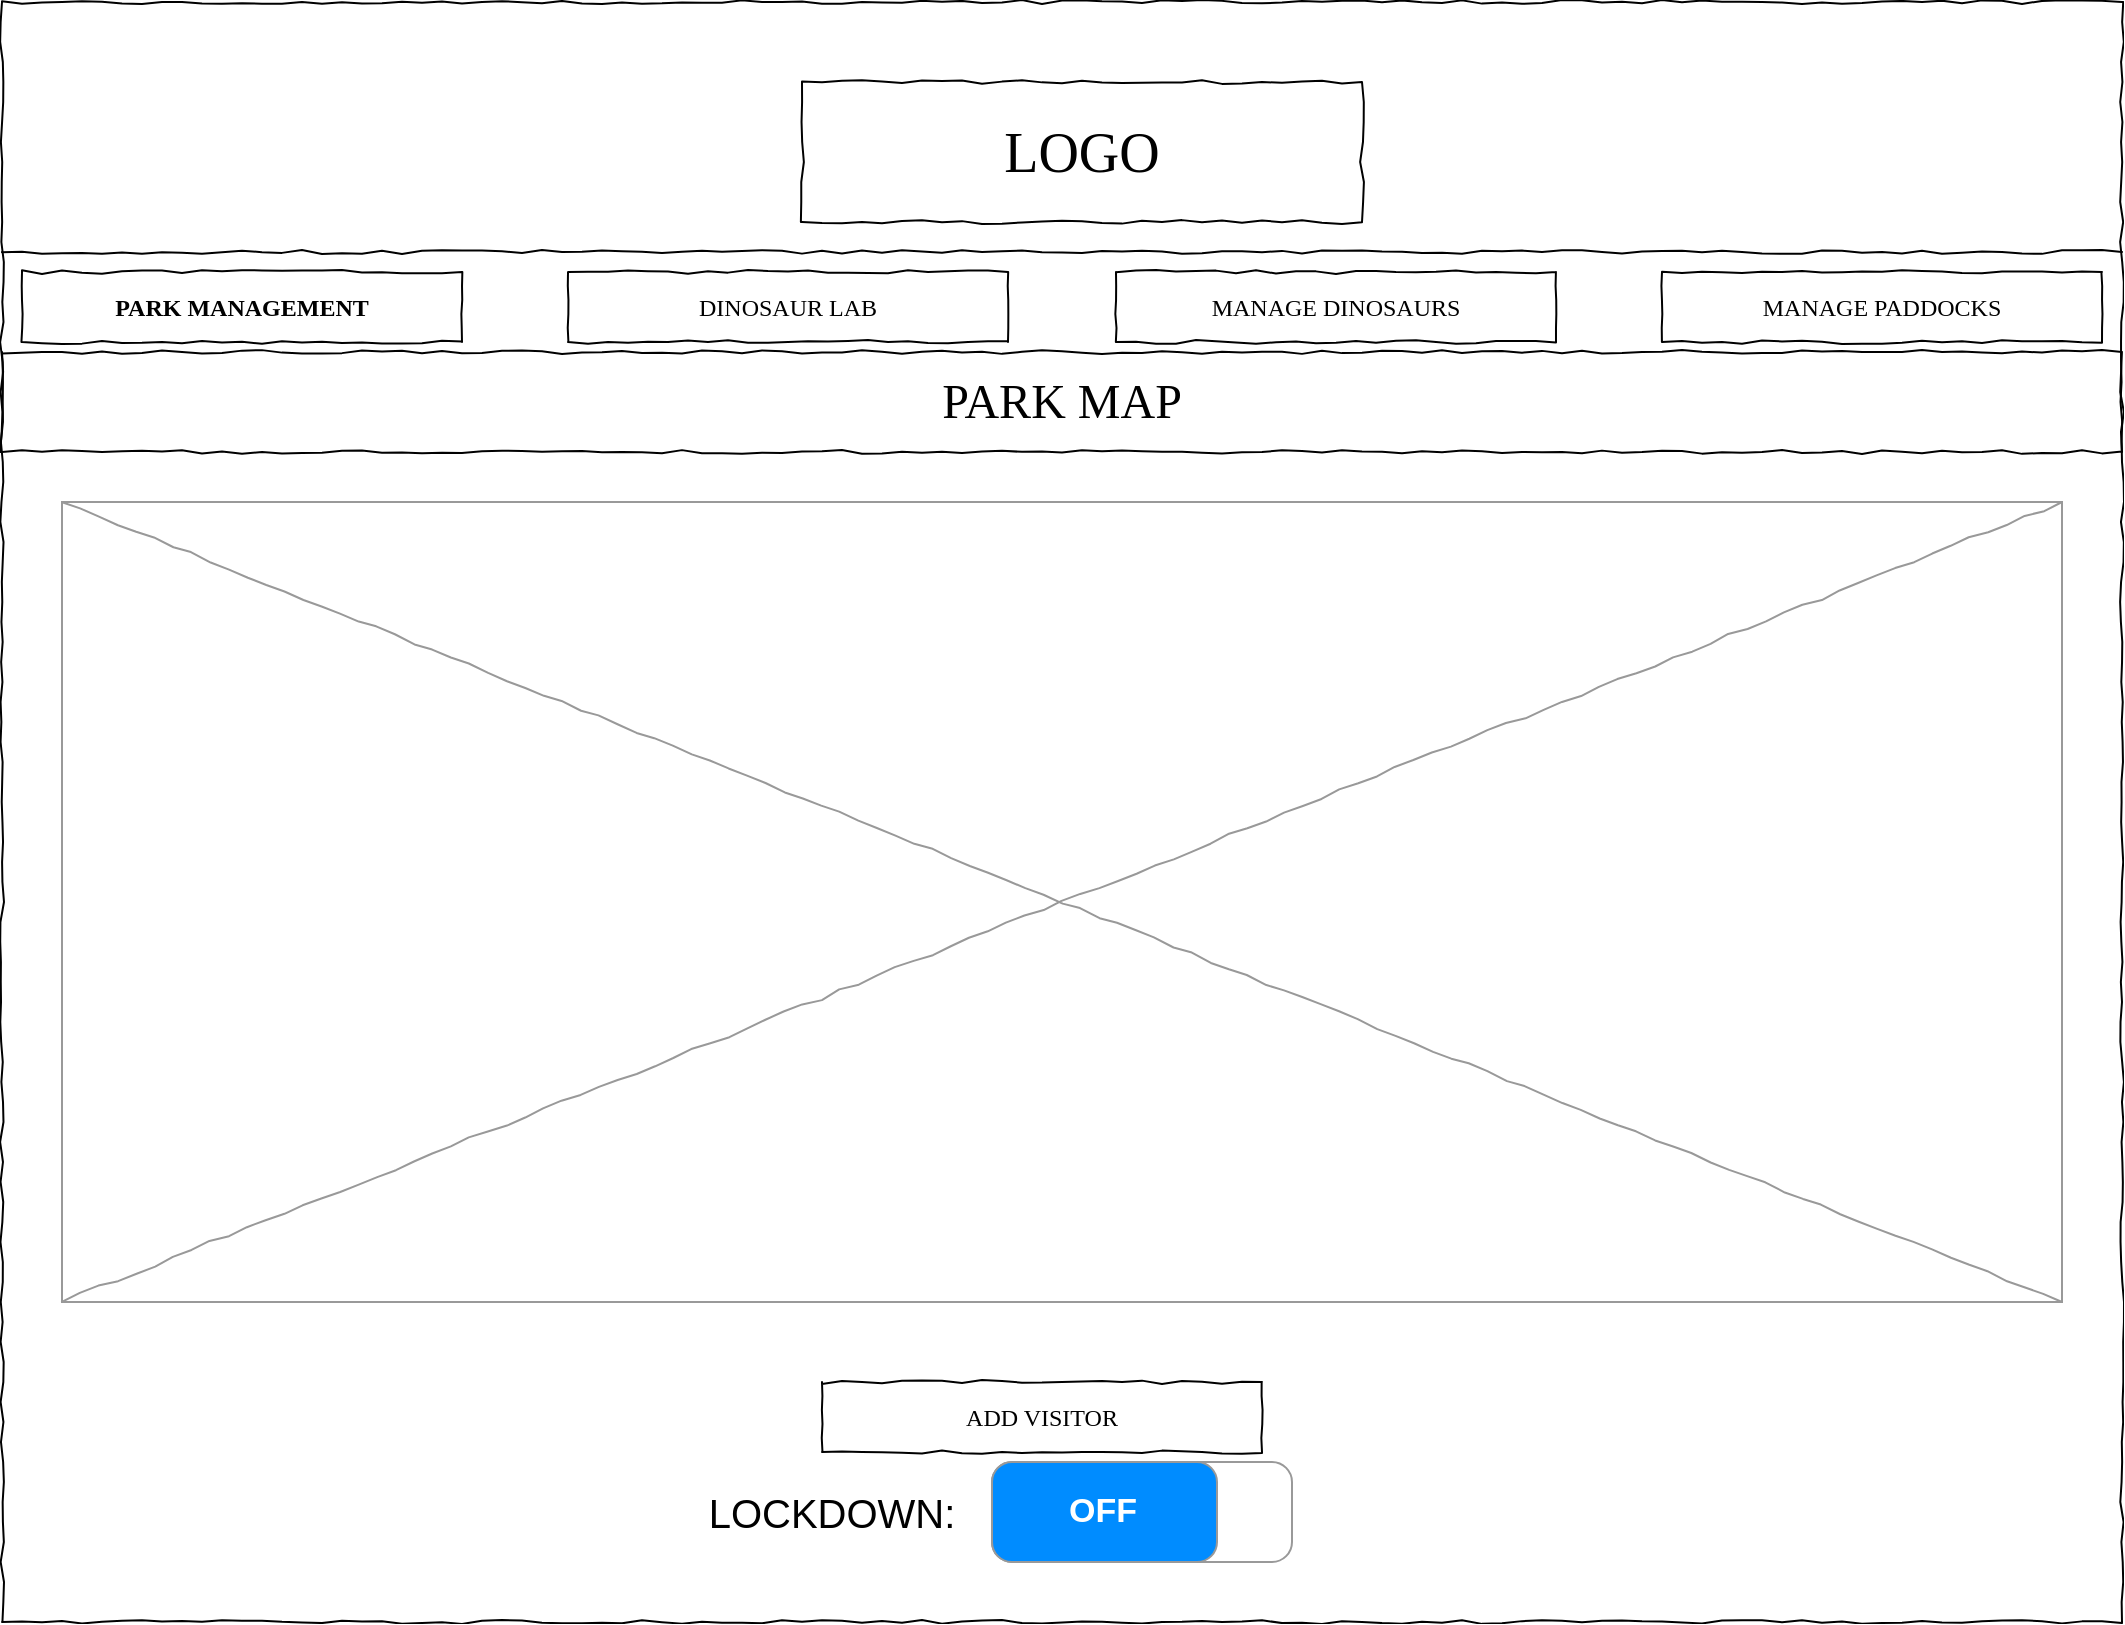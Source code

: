 <mxfile version="11.3.0" type="device" pages="5"><diagram id="wCERov0-JbHwauIqUpo5" name="PARK MANAGEMENT"><mxGraphModel dx="1443" dy="827" grid="1" gridSize="10" guides="1" tooltips="1" connect="1" arrows="1" fold="1" page="1" pageScale="1" pageWidth="583" pageHeight="827" math="0" shadow="0"><root><mxCell id="0"/><mxCell id="1" parent="0"/><mxCell id="_FahaDeA5YYAglHdOblq-1" value="" style="whiteSpace=wrap;html=1;rounded=0;shadow=0;labelBackgroundColor=none;strokeColor=#000000;strokeWidth=1;fillColor=none;fontFamily=Verdana;fontSize=12;fontColor=#000000;align=center;comic=1;" parent="1" vertex="1"><mxGeometry x="20" y="220" width="1060" height="810" as="geometry"/></mxCell><mxCell id="_FahaDeA5YYAglHdOblq-2" value="LOGO" style="whiteSpace=wrap;html=1;rounded=0;shadow=0;labelBackgroundColor=none;strokeColor=#000000;strokeWidth=1;fillColor=#ffffff;fontFamily=Verdana;fontSize=28;fontColor=#000000;align=center;comic=1;" parent="1" vertex="1"><mxGeometry x="420" y="260" width="280" height="70" as="geometry"/></mxCell><mxCell id="_FahaDeA5YYAglHdOblq-9" value="" style="line;strokeWidth=1;html=1;rounded=0;shadow=0;labelBackgroundColor=none;fillColor=none;fontFamily=Verdana;fontSize=14;fontColor=#000000;align=center;comic=1;" parent="1" vertex="1"><mxGeometry x="20" y="340" width="1060" height="10" as="geometry"/></mxCell><mxCell id="_FahaDeA5YYAglHdOblq-10" value="&lt;font style=&quot;font-size: 24px&quot;&gt;PARK MAP&lt;/font&gt;" style="whiteSpace=wrap;html=1;rounded=0;shadow=0;labelBackgroundColor=none;strokeColor=#000000;strokeWidth=1;fillColor=none;fontFamily=Verdana;fontSize=12;fontColor=#000000;align=center;comic=1;" parent="1" vertex="1"><mxGeometry x="20" y="395" width="1060" height="50" as="geometry"/></mxCell><mxCell id="_FahaDeA5YYAglHdOblq-16" value="" style="verticalLabelPosition=bottom;shadow=0;dashed=0;align=center;html=1;verticalAlign=top;strokeWidth=1;shape=mxgraph.mockup.graphics.simpleIcon;strokeColor=#999999;fillColor=#ffffff;rounded=0;labelBackgroundColor=none;fontFamily=Verdana;fontSize=14;fontColor=#000000;comic=1;" parent="1" vertex="1"><mxGeometry x="50" y="470" width="1000" height="400" as="geometry"/></mxCell><mxCell id="jXaL-tRrbJE2qOn4aJmE-1" value="ADD VISITOR" style="whiteSpace=wrap;html=1;rounded=0;shadow=0;labelBackgroundColor=none;strokeColor=#000000;strokeWidth=1;fillColor=none;fontFamily=Verdana;fontSize=12;fontColor=#000000;align=center;comic=1;" parent="1" vertex="1"><mxGeometry x="430" y="910" width="220" height="35" as="geometry"/></mxCell><mxCell id="sLkwLFtgA6sGqLP_fb9F-1" value="MANAGE DINOSAURS" style="whiteSpace=wrap;html=1;rounded=0;shadow=0;labelBackgroundColor=none;strokeColor=#000000;strokeWidth=1;fillColor=none;fontFamily=Verdana;fontSize=12;fontColor=#000000;align=center;comic=1;" parent="1" vertex="1"><mxGeometry x="577" y="355" width="220" height="35" as="geometry"/></mxCell><mxCell id="sLkwLFtgA6sGqLP_fb9F-2" value="MANAGE PADDOCKS" style="whiteSpace=wrap;html=1;rounded=0;shadow=0;labelBackgroundColor=none;strokeColor=#000000;strokeWidth=1;fillColor=none;fontFamily=Verdana;fontSize=12;fontColor=#000000;align=center;comic=1;" parent="1" vertex="1"><mxGeometry x="850" y="355" width="220" height="35" as="geometry"/></mxCell><mxCell id="sLkwLFtgA6sGqLP_fb9F-3" value="PARK MANAGEMENT" style="whiteSpace=wrap;html=1;rounded=0;shadow=0;labelBackgroundColor=none;strokeColor=#000000;strokeWidth=1;fillColor=none;fontFamily=Verdana;fontSize=12;fontColor=#000000;align=center;comic=1;fontStyle=1" parent="1" vertex="1"><mxGeometry x="30" y="355" width="220" height="35" as="geometry"/></mxCell><mxCell id="sLkwLFtgA6sGqLP_fb9F-4" value="&lt;span&gt;DINOSAUR LAB&lt;/span&gt;" style="whiteSpace=wrap;html=1;rounded=0;shadow=0;labelBackgroundColor=none;strokeColor=#000000;strokeWidth=1;fillColor=none;fontFamily=Verdana;fontSize=12;fontColor=#000000;align=center;comic=1;fontStyle=0" parent="1" vertex="1"><mxGeometry x="303" y="355" width="220" height="35" as="geometry"/></mxCell><mxCell id="i-nRfRLp8WTiwEgDQjKX-1" value="OFF" style="strokeWidth=1;shadow=0;dashed=0;align=center;html=1;shape=mxgraph.mockup.buttons.onOffButton;fillColor=#ffffff;gradientColor=none;strokeColor=#999999;buttonState=on;fillColor2=#008cff;fontColor=#ffffff;fontSize=17;mainText=;spacingRight=40;fontStyle=1;" parent="1" vertex="1"><mxGeometry x="515" y="950" width="150" height="50" as="geometry"/></mxCell><mxCell id="i-nRfRLp8WTiwEgDQjKX-2" value="LOCKDOWN:" style="text;html=1;strokeColor=none;fillColor=none;align=center;verticalAlign=middle;whiteSpace=wrap;rounded=0;fontSize=20;" parent="1" vertex="1"><mxGeometry x="415" y="965" width="40" height="20" as="geometry"/></mxCell></root></mxGraphModel></diagram><diagram id="YbW_ipRrtlkLXhZS59qP" name="DINO LAB"><mxGraphModel dx="1188" dy="681" grid="1" gridSize="10" guides="1" tooltips="1" connect="1" arrows="1" fold="1" page="1" pageScale="1" pageWidth="583" pageHeight="827" math="0" shadow="0"><root><mxCell id="Yc2AvXEcrgwBkQk3FyGg-0"/><mxCell id="Yc2AvXEcrgwBkQk3FyGg-1" parent="Yc2AvXEcrgwBkQk3FyGg-0"/><mxCell id="Yc2AvXEcrgwBkQk3FyGg-2" value="" style="whiteSpace=wrap;html=1;rounded=0;shadow=0;labelBackgroundColor=none;strokeColor=#000000;strokeWidth=1;fillColor=none;fontFamily=Verdana;fontSize=12;fontColor=#000000;align=center;comic=1;" parent="Yc2AvXEcrgwBkQk3FyGg-1" vertex="1"><mxGeometry x="25" y="70" width="1060" height="810" as="geometry"/></mxCell><mxCell id="Yc2AvXEcrgwBkQk3FyGg-3" value="LOGO" style="whiteSpace=wrap;html=1;rounded=0;shadow=0;labelBackgroundColor=none;strokeColor=#000000;strokeWidth=1;fillColor=#ffffff;fontFamily=Verdana;fontSize=28;fontColor=#000000;align=center;comic=1;" parent="Yc2AvXEcrgwBkQk3FyGg-1" vertex="1"><mxGeometry x="480" y="80" width="190" height="50" as="geometry"/></mxCell><mxCell id="Yc2AvXEcrgwBkQk3FyGg-11" value="DINOSAUR LAB" style="whiteSpace=wrap;html=1;rounded=0;shadow=0;labelBackgroundColor=none;strokeColor=#000000;strokeWidth=1;fillColor=none;fontFamily=Verdana;fontSize=12;fontColor=#000000;align=center;comic=1;" parent="Yc2AvXEcrgwBkQk3FyGg-1" vertex="1"><mxGeometry x="25" y="210" width="1060" height="50" as="geometry"/></mxCell><mxCell id="BQzg7QF8uhBqSdOwFPIg-7" value="CREATE" style="whiteSpace=wrap;html=1;rounded=0;shadow=0;labelBackgroundColor=none;strokeColor=#000000;strokeWidth=1;fillColor=none;fontFamily=Verdana;fontSize=12;fontColor=#000000;align=center;comic=1;" parent="Yc2AvXEcrgwBkQk3FyGg-1" vertex="1"><mxGeometry x="463.5" y="512" width="220" height="35" as="geometry"/></mxCell><mxCell id="IAZ9oYUlNLoerNgSkDLg-0" value="DINOSAUR" style="whiteSpace=wrap;html=1;rounded=0;shadow=0;labelBackgroundColor=none;strokeColor=#000000;strokeWidth=1;fillColor=none;fontFamily=Verdana;fontSize=12;fontColor=#000000;align=center;comic=1;" parent="Yc2AvXEcrgwBkQk3FyGg-1" vertex="1"><mxGeometry x="463.5" y="356.5" width="220" height="35" as="geometry"/></mxCell><mxCell id="VPbK9URlpiL1Ag0ApfFw-1" value="FILTER BY TYPE" style="whiteSpace=wrap;html=1;rounded=0;shadow=0;labelBackgroundColor=none;strokeColor=#000000;strokeWidth=1;fillColor=none;fontFamily=Verdana;fontSize=12;fontColor=#000000;align=center;comic=1;" parent="Yc2AvXEcrgwBkQk3FyGg-1" vertex="1"><mxGeometry x="360" y="282" width="220" height="35" as="geometry"/></mxCell><mxCell id="VPbK9URlpiL1Ag0ApfFw-6" value="frame" style="shape=umlFrame;whiteSpace=wrap;html=1;" parent="Yc2AvXEcrgwBkQk3FyGg-1" vertex="1"><mxGeometry x="392" y="352" width="300" height="200" as="geometry"/></mxCell><mxCell id="VPbK9URlpiL1Ag0ApfFw-7" value="CREATE" style="whiteSpace=wrap;html=1;rounded=0;shadow=0;labelBackgroundColor=none;strokeColor=#000000;strokeWidth=1;fillColor=none;fontFamily=Verdana;fontSize=12;fontColor=#000000;align=center;comic=1;" parent="Yc2AvXEcrgwBkQk3FyGg-1" vertex="1"><mxGeometry x="803.5" y="516.5" width="220" height="35" as="geometry"/></mxCell><mxCell id="VPbK9URlpiL1Ag0ApfFw-8" value="DINOSAUR" style="whiteSpace=wrap;html=1;rounded=0;shadow=0;labelBackgroundColor=none;strokeColor=#000000;strokeWidth=1;fillColor=none;fontFamily=Verdana;fontSize=12;fontColor=#000000;align=center;comic=1;" parent="Yc2AvXEcrgwBkQk3FyGg-1" vertex="1"><mxGeometry x="803.5" y="361" width="220" height="35" as="geometry"/></mxCell><mxCell id="VPbK9URlpiL1Ag0ApfFw-9" value="frame" style="shape=umlFrame;whiteSpace=wrap;html=1;" parent="Yc2AvXEcrgwBkQk3FyGg-1" vertex="1"><mxGeometry x="732" y="356.5" width="300" height="200" as="geometry"/></mxCell><mxCell id="VPbK9URlpiL1Ag0ApfFw-10" value="CREATE" style="whiteSpace=wrap;html=1;rounded=0;shadow=0;labelBackgroundColor=none;strokeColor=#000000;strokeWidth=1;fillColor=none;fontFamily=Verdana;fontSize=12;fontColor=#000000;align=center;comic=1;" parent="Yc2AvXEcrgwBkQk3FyGg-1" vertex="1"><mxGeometry x="463.5" y="742" width="220" height="35" as="geometry"/></mxCell><mxCell id="VPbK9URlpiL1Ag0ApfFw-11" value="DINOSAUR" style="whiteSpace=wrap;html=1;rounded=0;shadow=0;labelBackgroundColor=none;strokeColor=#000000;strokeWidth=1;fillColor=none;fontFamily=Verdana;fontSize=12;fontColor=#000000;align=center;comic=1;" parent="Yc2AvXEcrgwBkQk3FyGg-1" vertex="1"><mxGeometry x="463.5" y="586.5" width="220" height="35" as="geometry"/></mxCell><mxCell id="VPbK9URlpiL1Ag0ApfFw-12" value="frame" style="shape=umlFrame;whiteSpace=wrap;html=1;" parent="Yc2AvXEcrgwBkQk3FyGg-1" vertex="1"><mxGeometry x="392" y="582" width="300" height="200" as="geometry"/></mxCell><mxCell id="VPbK9URlpiL1Ag0ApfFw-13" value="CREATE" style="whiteSpace=wrap;html=1;rounded=0;shadow=0;labelBackgroundColor=none;strokeColor=#000000;strokeWidth=1;fillColor=none;fontFamily=Verdana;fontSize=12;fontColor=#000000;align=center;comic=1;" parent="Yc2AvXEcrgwBkQk3FyGg-1" vertex="1"><mxGeometry x="803.5" y="742" width="220" height="35" as="geometry"/></mxCell><mxCell id="VPbK9URlpiL1Ag0ApfFw-14" value="DINOSAUR" style="whiteSpace=wrap;html=1;rounded=0;shadow=0;labelBackgroundColor=none;strokeColor=#000000;strokeWidth=1;fillColor=none;fontFamily=Verdana;fontSize=12;fontColor=#000000;align=center;comic=1;" parent="Yc2AvXEcrgwBkQk3FyGg-1" vertex="1"><mxGeometry x="803.5" y="586.5" width="220" height="35" as="geometry"/></mxCell><mxCell id="VPbK9URlpiL1Ag0ApfFw-15" value="frame" style="shape=umlFrame;whiteSpace=wrap;html=1;" parent="Yc2AvXEcrgwBkQk3FyGg-1" vertex="1"><mxGeometry x="732" y="582" width="300" height="200" as="geometry"/></mxCell><mxCell id="VPbK9URlpiL1Ag0ApfFw-16" value="HERBIVORE" style="strokeWidth=1;shadow=0;dashed=0;align=center;html=1;shape=mxgraph.mockup.forms.comboBox;strokeColor=#999999;fillColor=#ddeeff;align=left;fillColor2=#aaddff;mainText=;fontColor=#666666;fontSize=17;spacingLeft=3;" parent="Yc2AvXEcrgwBkQk3FyGg-1" vertex="1"><mxGeometry x="601.5" y="287" width="150" height="30" as="geometry"/></mxCell><mxCell id="ii6fTgmltrLxEzyvRPBA-0" value="" style="line;strokeWidth=1;html=1;rounded=0;shadow=0;labelBackgroundColor=none;fillColor=none;fontFamily=Verdana;fontSize=14;fontColor=#000000;align=center;comic=1;" parent="Yc2AvXEcrgwBkQk3FyGg-1" vertex="1"><mxGeometry x="24" y="145" width="1060" height="10" as="geometry"/></mxCell><mxCell id="ii6fTgmltrLxEzyvRPBA-1" value="MANAGE DINOSAURS" style="whiteSpace=wrap;html=1;rounded=0;shadow=0;labelBackgroundColor=none;strokeColor=#000000;strokeWidth=1;fillColor=none;fontFamily=Verdana;fontSize=12;fontColor=#000000;align=center;comic=1;" parent="Yc2AvXEcrgwBkQk3FyGg-1" vertex="1"><mxGeometry x="577" y="160" width="220" height="35" as="geometry"/></mxCell><mxCell id="ii6fTgmltrLxEzyvRPBA-2" value="MANAGE PADDOCKS" style="whiteSpace=wrap;html=1;rounded=0;shadow=0;labelBackgroundColor=none;strokeColor=#000000;strokeWidth=1;fillColor=none;fontFamily=Verdana;fontSize=12;fontColor=#000000;align=center;comic=1;" parent="Yc2AvXEcrgwBkQk3FyGg-1" vertex="1"><mxGeometry x="850" y="160" width="220" height="35" as="geometry"/></mxCell><mxCell id="ii6fTgmltrLxEzyvRPBA-3" value="PARK MANAGEMENT" style="whiteSpace=wrap;html=1;rounded=0;shadow=0;labelBackgroundColor=none;strokeColor=#000000;strokeWidth=1;fillColor=none;fontFamily=Verdana;fontSize=12;fontColor=#000000;align=center;comic=1;fontStyle=0" parent="Yc2AvXEcrgwBkQk3FyGg-1" vertex="1"><mxGeometry x="30" y="160" width="220" height="35" as="geometry"/></mxCell><mxCell id="ii6fTgmltrLxEzyvRPBA-4" value="&lt;span&gt;DINOSAUR LAB&lt;/span&gt;" style="whiteSpace=wrap;html=1;rounded=0;shadow=0;labelBackgroundColor=none;strokeColor=#000000;strokeWidth=1;fillColor=none;fontFamily=Verdana;fontSize=12;fontColor=#000000;align=center;comic=1;fontStyle=1" parent="Yc2AvXEcrgwBkQk3FyGg-1" vertex="1"><mxGeometry x="303" y="160" width="220" height="35" as="geometry"/></mxCell><mxCell id="ii6fTgmltrLxEzyvRPBA-6" value="CREATE" style="whiteSpace=wrap;html=1;rounded=0;shadow=0;labelBackgroundColor=none;strokeColor=#000000;strokeWidth=1;fillColor=none;fontFamily=Verdana;fontSize=12;fontColor=#000000;align=center;comic=1;" parent="Yc2AvXEcrgwBkQk3FyGg-1" vertex="1"><mxGeometry x="144.5" y="512" width="220" height="35" as="geometry"/></mxCell><mxCell id="ii6fTgmltrLxEzyvRPBA-7" value="DINOSAUR" style="whiteSpace=wrap;html=1;rounded=0;shadow=0;labelBackgroundColor=none;strokeColor=#000000;strokeWidth=1;fillColor=none;fontFamily=Verdana;fontSize=12;fontColor=#000000;align=center;comic=1;" parent="Yc2AvXEcrgwBkQk3FyGg-1" vertex="1"><mxGeometry x="144.5" y="356.5" width="220" height="35" as="geometry"/></mxCell><mxCell id="ii6fTgmltrLxEzyvRPBA-8" value="frame" style="shape=umlFrame;whiteSpace=wrap;html=1;" parent="Yc2AvXEcrgwBkQk3FyGg-1" vertex="1"><mxGeometry x="73" y="352" width="300" height="200" as="geometry"/></mxCell><mxCell id="ii6fTgmltrLxEzyvRPBA-9" value="CREATE" style="whiteSpace=wrap;html=1;rounded=0;shadow=0;labelBackgroundColor=none;strokeColor=#000000;strokeWidth=1;fillColor=none;fontFamily=Verdana;fontSize=12;fontColor=#000000;align=center;comic=1;" parent="Yc2AvXEcrgwBkQk3FyGg-1" vertex="1"><mxGeometry x="144.5" y="742" width="220" height="35" as="geometry"/></mxCell><mxCell id="ii6fTgmltrLxEzyvRPBA-10" value="DINOSAUR" style="whiteSpace=wrap;html=1;rounded=0;shadow=0;labelBackgroundColor=none;strokeColor=#000000;strokeWidth=1;fillColor=none;fontFamily=Verdana;fontSize=12;fontColor=#000000;align=center;comic=1;" parent="Yc2AvXEcrgwBkQk3FyGg-1" vertex="1"><mxGeometry x="144.5" y="586.5" width="220" height="35" as="geometry"/></mxCell><mxCell id="ii6fTgmltrLxEzyvRPBA-11" value="frame" style="shape=umlFrame;whiteSpace=wrap;html=1;" parent="Yc2AvXEcrgwBkQk3FyGg-1" vertex="1"><mxGeometry x="73" y="582" width="300" height="200" as="geometry"/></mxCell></root></mxGraphModel></diagram><diagram name="MANAGE DINOS" id="G-JUCg30eRbnwiuZEHzk"><mxGraphModel dx="1443" dy="827" grid="1" gridSize="10" guides="1" tooltips="1" connect="1" arrows="1" fold="1" page="1" pageScale="1" pageWidth="583" pageHeight="827" math="0" shadow="0"><root><mxCell id="egxVS_Gi9GrLaRMHFpJM-0"/><mxCell id="egxVS_Gi9GrLaRMHFpJM-1" parent="egxVS_Gi9GrLaRMHFpJM-0"/><mxCell id="egxVS_Gi9GrLaRMHFpJM-2" value="" style="whiteSpace=wrap;html=1;rounded=0;shadow=0;labelBackgroundColor=none;strokeColor=#000000;strokeWidth=1;fillColor=none;fontFamily=Verdana;fontSize=12;fontColor=#000000;align=center;comic=1;" parent="egxVS_Gi9GrLaRMHFpJM-1" vertex="1"><mxGeometry x="20" y="220" width="1060" height="810" as="geometry"/></mxCell><mxCell id="OoNWscRycdPES0DOr201-9" value="frame" style="shape=umlFrame;whiteSpace=wrap;html=1;" parent="egxVS_Gi9GrLaRMHFpJM-1" vertex="1"><mxGeometry x="396.5" y="786.5" width="300" height="200" as="geometry"/></mxCell><mxCell id="OoNWscRycdPES0DOr201-12" value="frame" style="shape=umlFrame;whiteSpace=wrap;html=1;" parent="egxVS_Gi9GrLaRMHFpJM-1" vertex="1"><mxGeometry x="736.5" y="786.5" width="300" height="200" as="geometry"/></mxCell><mxCell id="OoNWscRycdPES0DOr201-6" value="frame" style="shape=umlFrame;whiteSpace=wrap;html=1;" parent="egxVS_Gi9GrLaRMHFpJM-1" vertex="1"><mxGeometry x="736.5" y="561" width="300" height="200" as="geometry"/></mxCell><mxCell id="OoNWscRycdPES0DOr201-3" value="frame" style="shape=umlFrame;whiteSpace=wrap;html=1;" parent="egxVS_Gi9GrLaRMHFpJM-1" vertex="1"><mxGeometry x="396.5" y="556.5" width="300" height="200" as="geometry"/></mxCell><mxCell id="egxVS_Gi9GrLaRMHFpJM-3" value="LOGO" style="whiteSpace=wrap;html=1;rounded=0;shadow=0;labelBackgroundColor=none;strokeColor=#000000;strokeWidth=1;fillColor=#ffffff;fontFamily=Verdana;fontSize=28;fontColor=#000000;align=center;comic=1;" parent="egxVS_Gi9GrLaRMHFpJM-1" vertex="1"><mxGeometry x="420" y="260" width="280" height="70" as="geometry"/></mxCell><mxCell id="egxVS_Gi9GrLaRMHFpJM-4" value="" style="line;strokeWidth=1;html=1;rounded=0;shadow=0;labelBackgroundColor=none;fillColor=none;fontFamily=Verdana;fontSize=14;fontColor=#000000;align=center;comic=1;" parent="egxVS_Gi9GrLaRMHFpJM-1" vertex="1"><mxGeometry x="20" y="340" width="1060" height="10" as="geometry"/></mxCell><mxCell id="egxVS_Gi9GrLaRMHFpJM-5" value="&lt;font style=&quot;font-size: 24px&quot;&gt;DINOSAURS&lt;/font&gt;" style="whiteSpace=wrap;html=1;rounded=0;shadow=0;labelBackgroundColor=none;strokeColor=#000000;strokeWidth=1;fillColor=none;fontFamily=Verdana;fontSize=12;fontColor=#000000;align=center;comic=1;" parent="egxVS_Gi9GrLaRMHFpJM-1" vertex="1"><mxGeometry x="20" y="410" width="1060" height="50" as="geometry"/></mxCell><mxCell id="OoNWscRycdPES0DOr201-0" value="TERMINATE" style="whiteSpace=wrap;html=1;rounded=0;shadow=0;labelBackgroundColor=none;strokeColor=#000000;strokeWidth=1;fillColor=none;fontFamily=Verdana;fontSize=12;fontColor=#000000;align=center;comic=1;" parent="egxVS_Gi9GrLaRMHFpJM-1" vertex="1"><mxGeometry x="566.5" y="717" width="122" height="35" as="geometry"/></mxCell><mxCell id="OoNWscRycdPES0DOr201-1" value="DINOSAUR" style="whiteSpace=wrap;html=1;rounded=0;shadow=0;labelBackgroundColor=none;strokeColor=#000000;strokeWidth=1;fillColor=none;fontFamily=Verdana;fontSize=12;fontColor=#000000;align=center;comic=1;" parent="egxVS_Gi9GrLaRMHFpJM-1" vertex="1"><mxGeometry x="468" y="561" width="220" height="35" as="geometry"/></mxCell><mxCell id="OoNWscRycdPES0DOr201-2" value="FILTER BY PADDOCK" style="whiteSpace=wrap;html=1;rounded=0;shadow=0;labelBackgroundColor=none;strokeColor=#000000;strokeWidth=1;fillColor=none;fontFamily=Verdana;fontSize=12;fontColor=#000000;align=center;comic=1;" parent="egxVS_Gi9GrLaRMHFpJM-1" vertex="1"><mxGeometry x="446.5" y="501.5" width="220" height="35" as="geometry"/></mxCell><mxCell id="OoNWscRycdPES0DOr201-5" value="DINOSAUR" style="whiteSpace=wrap;html=1;rounded=0;shadow=0;labelBackgroundColor=none;strokeColor=#000000;strokeWidth=1;fillColor=none;fontFamily=Verdana;fontSize=12;fontColor=#000000;align=center;comic=1;" parent="egxVS_Gi9GrLaRMHFpJM-1" vertex="1"><mxGeometry x="808" y="565.5" width="220" height="35" as="geometry"/></mxCell><mxCell id="OoNWscRycdPES0DOr201-8" value="DINOSAUR" style="whiteSpace=wrap;html=1;rounded=0;shadow=0;labelBackgroundColor=none;strokeColor=#000000;strokeWidth=1;fillColor=none;fontFamily=Verdana;fontSize=12;fontColor=#000000;align=center;comic=1;" parent="egxVS_Gi9GrLaRMHFpJM-1" vertex="1"><mxGeometry x="468" y="791" width="220" height="35" as="geometry"/></mxCell><mxCell id="OoNWscRycdPES0DOr201-11" value="DINOSAUR" style="whiteSpace=wrap;html=1;rounded=0;shadow=0;labelBackgroundColor=none;strokeColor=#000000;strokeWidth=1;fillColor=none;fontFamily=Verdana;fontSize=12;fontColor=#000000;align=center;comic=1;" parent="egxVS_Gi9GrLaRMHFpJM-1" vertex="1"><mxGeometry x="808" y="791" width="220" height="35" as="geometry"/></mxCell><mxCell id="OoNWscRycdPES0DOr201-13" value="EAST PADDOCK" style="strokeWidth=1;shadow=0;dashed=0;align=center;html=1;shape=mxgraph.mockup.forms.comboBox;strokeColor=#999999;fillColor=#ddeeff;align=left;fillColor2=#aaddff;mainText=;fontColor=#666666;fontSize=17;spacingLeft=3;" parent="egxVS_Gi9GrLaRMHFpJM-1" vertex="1"><mxGeometry x="688.5" y="507" width="209" height="30" as="geometry"/></mxCell><mxCell id="OoNWscRycdPES0DOr201-15" value="TERMINATE" style="whiteSpace=wrap;html=1;rounded=0;shadow=0;labelBackgroundColor=none;strokeColor=#000000;strokeWidth=1;fillColor=none;fontFamily=Verdana;fontSize=12;fontColor=#000000;align=center;comic=1;" parent="egxVS_Gi9GrLaRMHFpJM-1" vertex="1"><mxGeometry x="906" y="717" width="122" height="35" as="geometry"/></mxCell><mxCell id="OoNWscRycdPES0DOr201-16" value="TERMINATE" style="whiteSpace=wrap;html=1;rounded=0;shadow=0;labelBackgroundColor=none;strokeColor=#000000;strokeWidth=1;fillColor=none;fontFamily=Verdana;fontSize=12;fontColor=#000000;align=center;comic=1;" parent="egxVS_Gi9GrLaRMHFpJM-1" vertex="1"><mxGeometry x="565.5" y="937" width="122" height="35" as="geometry"/></mxCell><mxCell id="OoNWscRycdPES0DOr201-17" value="TERMINATE" style="whiteSpace=wrap;html=1;rounded=0;shadow=0;labelBackgroundColor=none;strokeColor=#000000;strokeWidth=1;fillColor=none;fontFamily=Verdana;fontSize=12;fontColor=#000000;align=center;comic=1;" parent="egxVS_Gi9GrLaRMHFpJM-1" vertex="1"><mxGeometry x="906" y="937" width="122" height="35" as="geometry"/></mxCell><mxCell id="9ih_zOxGSGGL1kvD0HSg-0" value="MANAGE DINOSAURS" style="whiteSpace=wrap;html=1;rounded=0;shadow=0;labelBackgroundColor=none;strokeColor=#000000;strokeWidth=1;fillColor=none;fontFamily=Verdana;fontSize=12;fontColor=#000000;align=center;comic=1;fontStyle=1" parent="egxVS_Gi9GrLaRMHFpJM-1" vertex="1"><mxGeometry x="578" y="360" width="220" height="35" as="geometry"/></mxCell><mxCell id="9ih_zOxGSGGL1kvD0HSg-1" value="MANAGE PADDOCKS" style="whiteSpace=wrap;html=1;rounded=0;shadow=0;labelBackgroundColor=none;strokeColor=#000000;strokeWidth=1;fillColor=none;fontFamily=Verdana;fontSize=12;fontColor=#000000;align=center;comic=1;" parent="egxVS_Gi9GrLaRMHFpJM-1" vertex="1"><mxGeometry x="851" y="360" width="220" height="35" as="geometry"/></mxCell><mxCell id="9ih_zOxGSGGL1kvD0HSg-2" value="PARK MANAGEMENT" style="whiteSpace=wrap;html=1;rounded=0;shadow=0;labelBackgroundColor=none;strokeColor=#000000;strokeWidth=1;fillColor=none;fontFamily=Verdana;fontSize=12;fontColor=#000000;align=center;comic=1;fontStyle=0" parent="egxVS_Gi9GrLaRMHFpJM-1" vertex="1"><mxGeometry x="31" y="360" width="220" height="35" as="geometry"/></mxCell><mxCell id="9ih_zOxGSGGL1kvD0HSg-3" value="&lt;span&gt;DINOSAUR LAB&lt;/span&gt;" style="whiteSpace=wrap;html=1;rounded=0;shadow=0;labelBackgroundColor=none;strokeColor=#000000;strokeWidth=1;fillColor=none;fontFamily=Verdana;fontSize=12;fontColor=#000000;align=center;comic=1;fontStyle=0" parent="egxVS_Gi9GrLaRMHFpJM-1" vertex="1"><mxGeometry x="304" y="360" width="220" height="35" as="geometry"/></mxCell><mxCell id="9ih_zOxGSGGL1kvD0HSg-4" value="frame" style="shape=umlFrame;whiteSpace=wrap;html=1;" parent="egxVS_Gi9GrLaRMHFpJM-1" vertex="1"><mxGeometry x="50" y="786.5" width="300" height="200" as="geometry"/></mxCell><mxCell id="9ih_zOxGSGGL1kvD0HSg-5" value="frame" style="shape=umlFrame;whiteSpace=wrap;html=1;" parent="egxVS_Gi9GrLaRMHFpJM-1" vertex="1"><mxGeometry x="50" y="561" width="300" height="200" as="geometry"/></mxCell><mxCell id="9ih_zOxGSGGL1kvD0HSg-6" value="DINOSAUR" style="whiteSpace=wrap;html=1;rounded=0;shadow=0;labelBackgroundColor=none;strokeColor=#000000;strokeWidth=1;fillColor=none;fontFamily=Verdana;fontSize=12;fontColor=#000000;align=center;comic=1;" parent="egxVS_Gi9GrLaRMHFpJM-1" vertex="1"><mxGeometry x="121.5" y="565.5" width="220" height="35" as="geometry"/></mxCell><mxCell id="9ih_zOxGSGGL1kvD0HSg-7" value="DINOSAUR" style="whiteSpace=wrap;html=1;rounded=0;shadow=0;labelBackgroundColor=none;strokeColor=#000000;strokeWidth=1;fillColor=none;fontFamily=Verdana;fontSize=12;fontColor=#000000;align=center;comic=1;" parent="egxVS_Gi9GrLaRMHFpJM-1" vertex="1"><mxGeometry x="121.5" y="791" width="220" height="35" as="geometry"/></mxCell><mxCell id="9ih_zOxGSGGL1kvD0HSg-8" value="TERMINATE" style="whiteSpace=wrap;html=1;rounded=0;shadow=0;labelBackgroundColor=none;strokeColor=#000000;strokeWidth=1;fillColor=none;fontFamily=Verdana;fontSize=12;fontColor=#000000;align=center;comic=1;" parent="egxVS_Gi9GrLaRMHFpJM-1" vertex="1"><mxGeometry x="219.5" y="717" width="122" height="35" as="geometry"/></mxCell><mxCell id="9ih_zOxGSGGL1kvD0HSg-9" value="TERMINATE" style="whiteSpace=wrap;html=1;rounded=0;shadow=0;labelBackgroundColor=none;strokeColor=#000000;strokeWidth=1;fillColor=none;fontFamily=Verdana;fontSize=12;fontColor=#000000;align=center;comic=1;" parent="egxVS_Gi9GrLaRMHFpJM-1" vertex="1"><mxGeometry x="219.5" y="937" width="122" height="35" as="geometry"/></mxCell></root></mxGraphModel></diagram><diagram name="MANAGE PADDOCKS" id="p4ms8hFItFAc2u-msKhS"><mxGraphModel dx="1443" dy="827" grid="1" gridSize="10" guides="1" tooltips="1" connect="1" arrows="1" fold="1" page="1" pageScale="1" pageWidth="583" pageHeight="827" math="0" shadow="0"><root><mxCell id="Dol3F1_spHd_CwndjmRu-0"/><mxCell id="Dol3F1_spHd_CwndjmRu-1" parent="Dol3F1_spHd_CwndjmRu-0"/><mxCell id="Dol3F1_spHd_CwndjmRu-2" value="" style="whiteSpace=wrap;html=1;rounded=0;shadow=0;labelBackgroundColor=none;strokeColor=#000000;strokeWidth=1;fillColor=none;fontFamily=Verdana;fontSize=12;fontColor=#000000;align=center;comic=1;" parent="Dol3F1_spHd_CwndjmRu-1" vertex="1"><mxGeometry x="20" y="220" width="1060" height="810" as="geometry"/></mxCell><mxCell id="Dol3F1_spHd_CwndjmRu-7" value="LOGO" style="whiteSpace=wrap;html=1;rounded=0;shadow=0;labelBackgroundColor=none;strokeColor=#000000;strokeWidth=1;fillColor=#ffffff;fontFamily=Verdana;fontSize=28;fontColor=#000000;align=center;comic=1;" parent="Dol3F1_spHd_CwndjmRu-1" vertex="1"><mxGeometry x="420" y="260" width="280" height="70" as="geometry"/></mxCell><mxCell id="Dol3F1_spHd_CwndjmRu-8" value="" style="line;strokeWidth=1;html=1;rounded=0;shadow=0;labelBackgroundColor=none;fillColor=none;fontFamily=Verdana;fontSize=14;fontColor=#000000;align=center;comic=1;" parent="Dol3F1_spHd_CwndjmRu-1" vertex="1"><mxGeometry x="20" y="340" width="1060" height="10" as="geometry"/></mxCell><mxCell id="Dol3F1_spHd_CwndjmRu-9" value="&lt;font style=&quot;font-size: 24px&quot;&gt;PADDOCKS&lt;/font&gt;" style="whiteSpace=wrap;html=1;rounded=0;shadow=0;labelBackgroundColor=none;strokeColor=#000000;strokeWidth=1;fillColor=none;fontFamily=Verdana;fontSize=12;fontColor=#000000;align=center;comic=1;" parent="Dol3F1_spHd_CwndjmRu-1" vertex="1"><mxGeometry x="20" y="410" width="1060" height="50" as="geometry"/></mxCell><mxCell id="Dol3F1_spHd_CwndjmRu-20" value="MANAGE DINOSAURS" style="whiteSpace=wrap;html=1;rounded=0;shadow=0;labelBackgroundColor=none;strokeColor=#000000;strokeWidth=1;fillColor=none;fontFamily=Verdana;fontSize=12;fontColor=#000000;align=center;comic=1;fontStyle=0" parent="Dol3F1_spHd_CwndjmRu-1" vertex="1"><mxGeometry x="578" y="360" width="220" height="35" as="geometry"/></mxCell><mxCell id="Dol3F1_spHd_CwndjmRu-21" value="MANAGE PADDOCKS" style="whiteSpace=wrap;html=1;rounded=0;shadow=0;labelBackgroundColor=none;strokeColor=#000000;strokeWidth=1;fillColor=none;fontFamily=Verdana;fontSize=12;fontColor=#000000;align=center;comic=1;fontStyle=1" parent="Dol3F1_spHd_CwndjmRu-1" vertex="1"><mxGeometry x="851" y="360" width="220" height="35" as="geometry"/></mxCell><mxCell id="Dol3F1_spHd_CwndjmRu-22" value="PARK MANAGEMENT" style="whiteSpace=wrap;html=1;rounded=0;shadow=0;labelBackgroundColor=none;strokeColor=#000000;strokeWidth=1;fillColor=none;fontFamily=Verdana;fontSize=12;fontColor=#000000;align=center;comic=1;fontStyle=0" parent="Dol3F1_spHd_CwndjmRu-1" vertex="1"><mxGeometry x="31" y="360" width="220" height="35" as="geometry"/></mxCell><mxCell id="Dol3F1_spHd_CwndjmRu-23" value="&lt;span&gt;DINOSAUR LAB&lt;/span&gt;" style="whiteSpace=wrap;html=1;rounded=0;shadow=0;labelBackgroundColor=none;strokeColor=#000000;strokeWidth=1;fillColor=none;fontFamily=Verdana;fontSize=12;fontColor=#000000;align=center;comic=1;fontStyle=0" parent="Dol3F1_spHd_CwndjmRu-1" vertex="1"><mxGeometry x="304" y="360" width="220" height="35" as="geometry"/></mxCell><mxCell id="9Tdx5KzJCKNjuane0vxk-1" value="ADD PADDOCK" style="strokeWidth=1;shadow=0;dashed=0;align=center;html=1;shape=mxgraph.mockup.buttons.button;strokeColor=#666666;fontColor=#ffffff;mainText=;buttonStyle=round;fontSize=17;fontStyle=1;fillColor=#008cff;whiteSpace=wrap;" parent="Dol3F1_spHd_CwndjmRu-1" vertex="1"><mxGeometry x="611.5" y="520" width="150" height="50" as="geometry"/></mxCell><mxCell id="9Tdx5KzJCKNjuane0vxk-2" value="NEW PADDOCK..." style="rounded=0;whiteSpace=wrap;html=1;" parent="Dol3F1_spHd_CwndjmRu-1" vertex="1"><mxGeometry x="341.5" y="520" width="250" height="50" as="geometry"/></mxCell><mxCell id="eOZwR1bD_bBttcKX0HWE-0" value="frame" style="shape=umlFrame;whiteSpace=wrap;html=1;" parent="Dol3F1_spHd_CwndjmRu-1" vertex="1"><mxGeometry x="396.5" y="830" width="300" height="200" as="geometry"/></mxCell><mxCell id="eOZwR1bD_bBttcKX0HWE-1" value="frame" style="shape=umlFrame;whiteSpace=wrap;html=1;" parent="Dol3F1_spHd_CwndjmRu-1" vertex="1"><mxGeometry x="736.5" y="830" width="300" height="200" as="geometry"/></mxCell><mxCell id="eOZwR1bD_bBttcKX0HWE-2" value="frame" style="shape=umlFrame;whiteSpace=wrap;html=1;" parent="Dol3F1_spHd_CwndjmRu-1" vertex="1"><mxGeometry x="736.5" y="604.5" width="300" height="200" as="geometry"/></mxCell><mxCell id="eOZwR1bD_bBttcKX0HWE-3" value="frame" style="shape=umlFrame;whiteSpace=wrap;html=1;" parent="Dol3F1_spHd_CwndjmRu-1" vertex="1"><mxGeometry x="396.5" y="600" width="300" height="200" as="geometry"/></mxCell><mxCell id="eOZwR1bD_bBttcKX0HWE-4" value="REMOVE" style="whiteSpace=wrap;html=1;rounded=0;shadow=0;labelBackgroundColor=none;strokeColor=#000000;strokeWidth=1;fillColor=none;fontFamily=Verdana;fontSize=12;fontColor=#000000;align=center;comic=1;" parent="Dol3F1_spHd_CwndjmRu-1" vertex="1"><mxGeometry x="566.5" y="760.5" width="122" height="35" as="geometry"/></mxCell><mxCell id="eOZwR1bD_bBttcKX0HWE-5" value="WEST PADDOCK" style="whiteSpace=wrap;html=1;rounded=0;shadow=0;labelBackgroundColor=none;strokeColor=#000000;strokeWidth=1;fillColor=none;fontFamily=Verdana;fontSize=12;fontColor=#000000;align=center;comic=1;" parent="Dol3F1_spHd_CwndjmRu-1" vertex="1"><mxGeometry x="468" y="604.5" width="220" height="35" as="geometry"/></mxCell><mxCell id="eOZwR1bD_bBttcKX0HWE-6" value="SWAMPY COPSE" style="whiteSpace=wrap;html=1;rounded=0;shadow=0;labelBackgroundColor=none;strokeColor=#000000;strokeWidth=1;fillColor=none;fontFamily=Verdana;fontSize=12;fontColor=#000000;align=center;comic=1;" parent="Dol3F1_spHd_CwndjmRu-1" vertex="1"><mxGeometry x="808" y="609" width="220" height="35" as="geometry"/></mxCell><mxCell id="eOZwR1bD_bBttcKX0HWE-7" value="STONY GRASSLAND" style="whiteSpace=wrap;html=1;rounded=0;shadow=0;labelBackgroundColor=none;strokeColor=#000000;strokeWidth=1;fillColor=none;fontFamily=Verdana;fontSize=12;fontColor=#000000;align=center;comic=1;" parent="Dol3F1_spHd_CwndjmRu-1" vertex="1"><mxGeometry x="468" y="834.5" width="220" height="35" as="geometry"/></mxCell><mxCell id="eOZwR1bD_bBttcKX0HWE-8" value="CENTRAL VIEW" style="whiteSpace=wrap;html=1;rounded=0;shadow=0;labelBackgroundColor=none;strokeColor=#000000;strokeWidth=1;fillColor=none;fontFamily=Verdana;fontSize=12;fontColor=#000000;align=center;comic=1;" parent="Dol3F1_spHd_CwndjmRu-1" vertex="1"><mxGeometry x="808" y="834.5" width="220" height="35" as="geometry"/></mxCell><mxCell id="eOZwR1bD_bBttcKX0HWE-9" value="REMOVE" style="whiteSpace=wrap;html=1;rounded=0;shadow=0;labelBackgroundColor=none;strokeColor=#000000;strokeWidth=1;fillColor=none;fontFamily=Verdana;fontSize=12;fontColor=#000000;align=center;comic=1;" parent="Dol3F1_spHd_CwndjmRu-1" vertex="1"><mxGeometry x="906" y="760.5" width="122" height="35" as="geometry"/></mxCell><mxCell id="eOZwR1bD_bBttcKX0HWE-10" value="REMOVE" style="whiteSpace=wrap;html=1;rounded=0;shadow=0;labelBackgroundColor=none;strokeColor=#000000;strokeWidth=1;fillColor=none;fontFamily=Verdana;fontSize=12;fontColor=#000000;align=center;comic=1;" parent="Dol3F1_spHd_CwndjmRu-1" vertex="1"><mxGeometry x="565.5" y="980.5" width="122" height="35" as="geometry"/></mxCell><mxCell id="eOZwR1bD_bBttcKX0HWE-11" value="REMOVE" style="whiteSpace=wrap;html=1;rounded=0;shadow=0;labelBackgroundColor=none;strokeColor=#000000;strokeWidth=1;fillColor=none;fontFamily=Verdana;fontSize=12;fontColor=#000000;align=center;comic=1;" parent="Dol3F1_spHd_CwndjmRu-1" vertex="1"><mxGeometry x="906" y="980.5" width="122" height="35" as="geometry"/></mxCell><mxCell id="eOZwR1bD_bBttcKX0HWE-12" value="frame" style="shape=umlFrame;whiteSpace=wrap;html=1;" parent="Dol3F1_spHd_CwndjmRu-1" vertex="1"><mxGeometry x="50" y="830" width="300" height="200" as="geometry"/></mxCell><mxCell id="eOZwR1bD_bBttcKX0HWE-13" value="frame" style="shape=umlFrame;whiteSpace=wrap;html=1;" parent="Dol3F1_spHd_CwndjmRu-1" vertex="1"><mxGeometry x="50" y="604.5" width="300" height="200" as="geometry"/></mxCell><mxCell id="eOZwR1bD_bBttcKX0HWE-14" value="EAST PADDOCK" style="whiteSpace=wrap;html=1;rounded=0;shadow=0;labelBackgroundColor=none;strokeColor=#000000;strokeWidth=1;fillColor=none;fontFamily=Verdana;fontSize=12;fontColor=#000000;align=center;comic=1;" parent="Dol3F1_spHd_CwndjmRu-1" vertex="1"><mxGeometry x="121.5" y="609" width="220" height="35" as="geometry"/></mxCell><mxCell id="eOZwR1bD_bBttcKX0HWE-15" value="T-REX MEADOW" style="whiteSpace=wrap;html=1;rounded=0;shadow=0;labelBackgroundColor=none;strokeColor=#000000;strokeWidth=1;fillColor=none;fontFamily=Verdana;fontSize=12;fontColor=#000000;align=center;comic=1;" parent="Dol3F1_spHd_CwndjmRu-1" vertex="1"><mxGeometry x="121.5" y="834.5" width="220" height="35" as="geometry"/></mxCell><mxCell id="eOZwR1bD_bBttcKX0HWE-16" value="REMOVE" style="whiteSpace=wrap;html=1;rounded=0;shadow=0;labelBackgroundColor=none;strokeColor=#000000;strokeWidth=1;fillColor=none;fontFamily=Verdana;fontSize=12;fontColor=#000000;align=center;comic=1;" parent="Dol3F1_spHd_CwndjmRu-1" vertex="1"><mxGeometry x="219.5" y="760.5" width="122" height="35" as="geometry"/></mxCell><mxCell id="eOZwR1bD_bBttcKX0HWE-17" value="REMOVE" style="whiteSpace=wrap;html=1;rounded=0;shadow=0;labelBackgroundColor=none;strokeColor=#000000;strokeWidth=1;fillColor=none;fontFamily=Verdana;fontSize=12;fontColor=#000000;align=center;comic=1;" parent="Dol3F1_spHd_CwndjmRu-1" vertex="1"><mxGeometry x="219.5" y="980.5" width="122" height="35" as="geometry"/></mxCell><mxCell id="eOZwR1bD_bBttcKX0HWE-18" value="MANAGE" style="whiteSpace=wrap;html=1;rounded=0;shadow=0;labelBackgroundColor=none;strokeColor=#000000;strokeWidth=1;fillColor=none;fontFamily=Verdana;fontSize=12;fontColor=#000000;align=center;comic=1;" parent="Dol3F1_spHd_CwndjmRu-1" vertex="1"><mxGeometry x="60.5" y="760.5" width="122" height="35" as="geometry"/></mxCell><mxCell id="eOZwR1bD_bBttcKX0HWE-19" value="" style="shape=image;html=1;verticalAlign=top;verticalLabelPosition=bottom;labelBackgroundColor=#ffffff;imageAspect=0;aspect=fixed;image=https://cdn2.iconfinder.com/data/icons/ios-7-icons/50/picture-128.png" parent="Dol3F1_spHd_CwndjmRu-1" vertex="1"><mxGeometry x="160" y="650" width="108" height="108" as="geometry"/></mxCell><mxCell id="eOZwR1bD_bBttcKX0HWE-20" value="" style="shape=image;html=1;verticalAlign=top;verticalLabelPosition=bottom;labelBackgroundColor=#ffffff;imageAspect=0;aspect=fixed;image=https://cdn2.iconfinder.com/data/icons/ios-7-icons/50/picture-128.png" parent="Dol3F1_spHd_CwndjmRu-1" vertex="1"><mxGeometry x="496" y="646" width="108" height="108" as="geometry"/></mxCell><mxCell id="eOZwR1bD_bBttcKX0HWE-21" value="" style="shape=image;html=1;verticalAlign=top;verticalLabelPosition=bottom;labelBackgroundColor=#ffffff;imageAspect=0;aspect=fixed;image=https://cdn2.iconfinder.com/data/icons/ios-7-icons/50/picture-128.png" parent="Dol3F1_spHd_CwndjmRu-1" vertex="1"><mxGeometry x="832.5" y="646" width="108" height="108" as="geometry"/></mxCell><mxCell id="eOZwR1bD_bBttcKX0HWE-22" value="" style="shape=image;html=1;verticalAlign=top;verticalLabelPosition=bottom;labelBackgroundColor=#ffffff;imageAspect=0;aspect=fixed;image=https://cdn2.iconfinder.com/data/icons/ios-7-icons/50/picture-128.png" parent="Dol3F1_spHd_CwndjmRu-1" vertex="1"><mxGeometry x="160" y="872.5" width="108" height="108" as="geometry"/></mxCell><mxCell id="eOZwR1bD_bBttcKX0HWE-23" value="" style="shape=image;html=1;verticalAlign=top;verticalLabelPosition=bottom;labelBackgroundColor=#ffffff;imageAspect=0;aspect=fixed;image=https://cdn2.iconfinder.com/data/icons/ios-7-icons/50/picture-128.png" parent="Dol3F1_spHd_CwndjmRu-1" vertex="1"><mxGeometry x="496" y="872.5" width="108" height="108" as="geometry"/></mxCell><mxCell id="eOZwR1bD_bBttcKX0HWE-24" value="" style="shape=image;html=1;verticalAlign=top;verticalLabelPosition=bottom;labelBackgroundColor=#ffffff;imageAspect=0;aspect=fixed;image=https://cdn2.iconfinder.com/data/icons/ios-7-icons/50/picture-128.png" parent="Dol3F1_spHd_CwndjmRu-1" vertex="1"><mxGeometry x="840" y="872.5" width="108" height="108" as="geometry"/></mxCell><mxCell id="eOZwR1bD_bBttcKX0HWE-25" value="MANAGE" style="whiteSpace=wrap;html=1;rounded=0;shadow=0;labelBackgroundColor=none;strokeColor=#000000;strokeWidth=1;fillColor=none;fontFamily=Verdana;fontSize=12;fontColor=#000000;align=center;comic=1;" parent="Dol3F1_spHd_CwndjmRu-1" vertex="1"><mxGeometry x="405.5" y="758" width="122" height="35" as="geometry"/></mxCell><mxCell id="eOZwR1bD_bBttcKX0HWE-26" value="MANAGE" style="whiteSpace=wrap;html=1;rounded=0;shadow=0;labelBackgroundColor=none;strokeColor=#000000;strokeWidth=1;fillColor=none;fontFamily=Verdana;fontSize=12;fontColor=#000000;align=center;comic=1;" parent="Dol3F1_spHd_CwndjmRu-1" vertex="1"><mxGeometry x="747" y="758" width="122" height="35" as="geometry"/></mxCell><mxCell id="eOZwR1bD_bBttcKX0HWE-27" value="MANAGE" style="whiteSpace=wrap;html=1;rounded=0;shadow=0;labelBackgroundColor=none;strokeColor=#000000;strokeWidth=1;fillColor=none;fontFamily=Verdana;fontSize=12;fontColor=#000000;align=center;comic=1;" parent="Dol3F1_spHd_CwndjmRu-1" vertex="1"><mxGeometry x="60.5" y="980.5" width="122" height="35" as="geometry"/></mxCell><mxCell id="eOZwR1bD_bBttcKX0HWE-28" value="MANAGE" style="whiteSpace=wrap;html=1;rounded=0;shadow=0;labelBackgroundColor=none;strokeColor=#000000;strokeWidth=1;fillColor=none;fontFamily=Verdana;fontSize=12;fontColor=#000000;align=center;comic=1;" parent="Dol3F1_spHd_CwndjmRu-1" vertex="1"><mxGeometry x="402" y="980.5" width="122" height="35" as="geometry"/></mxCell><mxCell id="eOZwR1bD_bBttcKX0HWE-29" value="MANAGE" style="whiteSpace=wrap;html=1;rounded=0;shadow=0;labelBackgroundColor=none;strokeColor=#000000;strokeWidth=1;fillColor=none;fontFamily=Verdana;fontSize=12;fontColor=#000000;align=center;comic=1;" parent="Dol3F1_spHd_CwndjmRu-1" vertex="1"><mxGeometry x="747" y="980.5" width="122" height="35" as="geometry"/></mxCell></root></mxGraphModel></diagram><diagram name="PADDOCK DETAILS" id="tVpnO71Az91jNokdUY5g"><mxGraphModel dx="1443" dy="827" grid="1" gridSize="10" guides="1" tooltips="1" connect="1" arrows="1" fold="1" page="1" pageScale="1" pageWidth="583" pageHeight="827" math="0" shadow="0"><root><mxCell id="w415onkyyoz1p8BKi-VC-0"/><mxCell id="w415onkyyoz1p8BKi-VC-1" parent="w415onkyyoz1p8BKi-VC-0"/><mxCell id="7Uxz-rmX5D1CqZnI8vN0-5" value="" style="rounded=0;whiteSpace=wrap;html=1;fontSize=24;align=right;fillColor=none;" vertex="1" parent="w415onkyyoz1p8BKi-VC-1"><mxGeometry x="272.5" y="571" width="575" height="180" as="geometry"/></mxCell><mxCell id="w415onkyyoz1p8BKi-VC-2" value="" style="whiteSpace=wrap;html=1;rounded=0;shadow=0;labelBackgroundColor=none;strokeColor=#000000;strokeWidth=1;fillColor=none;fontFamily=Verdana;fontSize=12;fontColor=#000000;align=center;comic=1;" parent="w415onkyyoz1p8BKi-VC-1" vertex="1"><mxGeometry x="20" y="220" width="1060" height="810" as="geometry"/></mxCell><mxCell id="w415onkyyoz1p8BKi-VC-3" value="LOGO" style="whiteSpace=wrap;html=1;rounded=0;shadow=0;labelBackgroundColor=none;strokeColor=#000000;strokeWidth=1;fillColor=#ffffff;fontFamily=Verdana;fontSize=28;fontColor=#000000;align=center;comic=1;" parent="w415onkyyoz1p8BKi-VC-1" vertex="1"><mxGeometry x="420" y="260" width="280" height="70" as="geometry"/></mxCell><mxCell id="w415onkyyoz1p8BKi-VC-4" value="" style="line;strokeWidth=1;html=1;rounded=0;shadow=0;labelBackgroundColor=none;fillColor=none;fontFamily=Verdana;fontSize=14;fontColor=#000000;align=center;comic=1;" parent="w415onkyyoz1p8BKi-VC-1" vertex="1"><mxGeometry x="20" y="340" width="1060" height="10" as="geometry"/></mxCell><mxCell id="w415onkyyoz1p8BKi-VC-5" value="&lt;font style=&quot;font-size: 24px&quot;&gt;EAST PADDOCK&lt;/font&gt;" style="whiteSpace=wrap;html=1;rounded=0;shadow=0;labelBackgroundColor=none;strokeColor=#000000;strokeWidth=1;fillColor=none;fontFamily=Verdana;fontSize=12;fontColor=#000000;align=center;comic=1;" parent="w415onkyyoz1p8BKi-VC-1" vertex="1"><mxGeometry x="20" y="410" width="1060" height="50" as="geometry"/></mxCell><mxCell id="w415onkyyoz1p8BKi-VC-7" value="MANAGE DINOSAURS" style="whiteSpace=wrap;html=1;rounded=0;shadow=0;labelBackgroundColor=none;strokeColor=#000000;strokeWidth=1;fillColor=none;fontFamily=Verdana;fontSize=12;fontColor=#000000;align=center;comic=1;fontStyle=0" parent="w415onkyyoz1p8BKi-VC-1" vertex="1"><mxGeometry x="578" y="360" width="220" height="35" as="geometry"/></mxCell><mxCell id="w415onkyyoz1p8BKi-VC-8" value="MANAGE PADDOCKS" style="whiteSpace=wrap;html=1;rounded=0;shadow=0;labelBackgroundColor=none;strokeColor=#000000;strokeWidth=1;fillColor=none;fontFamily=Verdana;fontSize=12;fontColor=#000000;align=center;comic=1;fontStyle=1" parent="w415onkyyoz1p8BKi-VC-1" vertex="1"><mxGeometry x="851" y="360" width="220" height="35" as="geometry"/></mxCell><mxCell id="w415onkyyoz1p8BKi-VC-9" value="PARK MANAGEMENT" style="whiteSpace=wrap;html=1;rounded=0;shadow=0;labelBackgroundColor=none;strokeColor=#000000;strokeWidth=1;fillColor=none;fontFamily=Verdana;fontSize=12;fontColor=#000000;align=center;comic=1;fontStyle=0" parent="w415onkyyoz1p8BKi-VC-1" vertex="1"><mxGeometry x="31" y="360" width="220" height="35" as="geometry"/></mxCell><mxCell id="w415onkyyoz1p8BKi-VC-10" value="&lt;span&gt;DINOSAUR LAB&lt;/span&gt;" style="whiteSpace=wrap;html=1;rounded=0;shadow=0;labelBackgroundColor=none;strokeColor=#000000;strokeWidth=1;fillColor=none;fontFamily=Verdana;fontSize=12;fontColor=#000000;align=center;comic=1;fontStyle=0" parent="w415onkyyoz1p8BKi-VC-1" vertex="1"><mxGeometry x="304" y="360" width="220" height="35" as="geometry"/></mxCell><mxCell id="boTnx0HquXYv3LdraJW1-0" value="ADD FEED" style="strokeWidth=1;shadow=0;dashed=0;align=center;html=1;shape=mxgraph.mockup.buttons.button;strokeColor=#666666;fontColor=#ffffff;mainText=;buttonStyle=round;fontSize=17;fontStyle=1;fillColor=#008cff;whiteSpace=wrap;" parent="w415onkyyoz1p8BKi-VC-1" vertex="1"><mxGeometry x="668.5" y="810" width="150" height="50" as="geometry"/></mxCell><mxCell id="boTnx0HquXYv3LdraJW1-6" value="MOVE" style="strokeWidth=1;shadow=0;dashed=0;align=center;html=1;shape=mxgraph.mockup.buttons.button;strokeColor=#666666;fontColor=#ffffff;mainText=;buttonStyle=round;fontSize=17;fontStyle=1;fillColor=#008cff;whiteSpace=wrap;" parent="w415onkyyoz1p8BKi-VC-1" vertex="1"><mxGeometry x="726.5" y="585" width="81" height="20" as="geometry"/></mxCell><mxCell id="boTnx0HquXYv3LdraJW1-7" value="MOVE" style="strokeWidth=1;shadow=0;dashed=0;align=center;html=1;shape=mxgraph.mockup.buttons.button;strokeColor=#666666;fontColor=#ffffff;mainText=;buttonStyle=round;fontSize=17;fontStyle=1;fillColor=#008cff;whiteSpace=wrap;" parent="w415onkyyoz1p8BKi-VC-1" vertex="1"><mxGeometry x="726.5" y="620" width="81" height="20" as="geometry"/></mxCell><mxCell id="boTnx0HquXYv3LdraJW1-8" value="MOVE" style="strokeWidth=1;shadow=0;dashed=0;align=center;html=1;shape=mxgraph.mockup.buttons.button;strokeColor=#666666;fontColor=#ffffff;mainText=;buttonStyle=round;fontSize=17;fontStyle=1;fillColor=#008cff;whiteSpace=wrap;" parent="w415onkyyoz1p8BKi-VC-1" vertex="1"><mxGeometry x="726.5" y="655" width="81" height="20" as="geometry"/></mxCell><mxCell id="5VyhFUCWjiKECxnDQZCV-0" value="WEST PADDOCK" style="strokeWidth=1;shadow=0;dashed=0;align=center;html=1;shape=mxgraph.mockup.forms.comboBox;strokeColor=#999999;fillColor=#ddeeff;align=left;fillColor2=#aaddff;mainText=;fontColor=#666666;fontSize=17;spacingLeft=3;" parent="w415onkyyoz1p8BKi-VC-1" vertex="1"><mxGeometry x="576.5" y="700" width="220" height="30" as="geometry"/></mxCell><mxCell id="5VyhFUCWjiKECxnDQZCV-1" value="Move TO:" style="text;html=1;strokeColor=none;fillColor=none;align=center;verticalAlign=middle;whiteSpace=wrap;rounded=0;" parent="w415onkyyoz1p8BKi-VC-1" vertex="1"><mxGeometry x="486.5" y="708.5" width="90" height="20" as="geometry"/></mxCell><mxCell id="Vo-JZA7GTM6-L5WyJ0Qb-0" value="&lt;table cellpadding=&quot;0&quot; cellspacing=&quot;0&quot; style=&quot;width:100%;height:100%;&quot;&gt;&lt;tr&gt;&lt;td style=&quot;width:85%&quot;&gt;100&lt;/td&gt;&lt;td style=&quot;width:15%&quot;&gt;&lt;/td&gt;&lt;/tr&gt;&lt;/table&gt;" style="strokeWidth=1;shadow=0;dashed=0;align=center;html=1;shape=mxgraph.mockup.forms.spinner;strokeColor=#999999;spinLayout=right;spinStyle=normal;adjStyle=triangle;fillColor=#aaddff;fontSize=17;fontColor=#666666;mainText=;html=1;overflow=fill;" parent="w415onkyyoz1p8BKi-VC-1" vertex="1"><mxGeometry x="580" y="470" width="150" height="30" as="geometry"/></mxCell><mxCell id="Vo-JZA7GTM6-L5WyJ0Qb-1" value="PADDOCK CAPACITY:" style="text;html=1;strokeColor=none;fillColor=none;align=right;verticalAlign=middle;whiteSpace=wrap;rounded=0;fontSize=20;" parent="w415onkyyoz1p8BKi-VC-1" vertex="1"><mxGeometry x="314" y="475" width="254" height="20" as="geometry"/></mxCell><mxCell id="4Glg4sMyYzKYMh6aVk4Q-0" value="Dave the Diplodocus" style="text;html=1;resizable=0;points=[];autosize=1;align=right;verticalAlign=top;spacingTop=-4;fontSize=24;" vertex="1" parent="w415onkyyoz1p8BKi-VC-1"><mxGeometry x="472" y="578.5" width="130" height="20" as="geometry"/></mxCell><mxCell id="7Uxz-rmX5D1CqZnI8vN0-0" value="Terry the T-Rex" style="text;html=1;resizable=0;points=[];autosize=1;align=right;verticalAlign=top;spacingTop=-4;fontSize=24;" vertex="1" parent="w415onkyyoz1p8BKi-VC-1"><mxGeometry x="422.0" y="610.5" width="180" height="30" as="geometry"/></mxCell><mxCell id="7Uxz-rmX5D1CqZnI8vN0-1" value="Bruce the Brontosaurus" style="text;html=1;resizable=0;points=[];autosize=1;align=right;verticalAlign=top;spacingTop=-4;fontSize=24;" vertex="1" parent="w415onkyyoz1p8BKi-VC-1"><mxGeometry x="332" y="646.5" width="270" height="30" as="geometry"/></mxCell><mxCell id="7Uxz-rmX5D1CqZnI8vN0-2" value="DESTROY" style="strokeWidth=1;shadow=0;dashed=0;align=center;html=1;shape=mxgraph.mockup.buttons.button;strokeColor=#666666;fontColor=#ffffff;mainText=;buttonStyle=round;fontSize=17;fontStyle=1;fillColor=#008cff;whiteSpace=wrap;" vertex="1" parent="w415onkyyoz1p8BKi-VC-1"><mxGeometry x="618.5" y="585.5" width="100" height="20" as="geometry"/></mxCell><mxCell id="7Uxz-rmX5D1CqZnI8vN0-3" value="DESTROY" style="strokeWidth=1;shadow=0;dashed=0;align=center;html=1;shape=mxgraph.mockup.buttons.button;strokeColor=#666666;fontColor=#ffffff;mainText=;buttonStyle=round;fontSize=17;fontStyle=1;fillColor=#008cff;whiteSpace=wrap;" vertex="1" parent="w415onkyyoz1p8BKi-VC-1"><mxGeometry x="618.5" y="620.5" width="100" height="20" as="geometry"/></mxCell><mxCell id="7Uxz-rmX5D1CqZnI8vN0-4" value="DESTROY" style="strokeWidth=1;shadow=0;dashed=0;align=center;html=1;shape=mxgraph.mockup.buttons.button;strokeColor=#666666;fontColor=#ffffff;mainText=;buttonStyle=round;fontSize=17;fontStyle=1;fillColor=#008cff;whiteSpace=wrap;" vertex="1" parent="w415onkyyoz1p8BKi-VC-1"><mxGeometry x="618.5" y="655.5" width="100" height="20" as="geometry"/></mxCell><mxCell id="2u9xOA6dFJPgFYUHySWB-0" value="MEAT" style="strokeWidth=1;shadow=0;dashed=0;align=center;html=1;shape=mxgraph.mockup.forms.comboBox;strokeColor=#999999;fillColor=#ddeeff;align=left;fillColor2=#aaddff;mainText=;fontColor=#666666;fontSize=17;spacingLeft=3;" vertex="1" parent="w415onkyyoz1p8BKi-VC-1"><mxGeometry x="257" y="820" width="150" height="30" as="geometry"/></mxCell><mxCell id="2u9xOA6dFJPgFYUHySWB-1" value="&lt;table cellpadding=&quot;0&quot; cellspacing=&quot;0&quot; style=&quot;width:100%;height:100%;&quot;&gt;&lt;tr&gt;&lt;td style=&quot;width:85%&quot;&gt;100&lt;/td&gt;&lt;td style=&quot;width:15%&quot;&gt;&lt;/td&gt;&lt;/tr&gt;&lt;/table&gt;" style="strokeWidth=1;shadow=0;dashed=0;align=center;html=1;shape=mxgraph.mockup.forms.spinner;strokeColor=#999999;spinLayout=right;spinStyle=normal;adjStyle=triangle;fillColor=#aaddff;fontSize=17;fontColor=#666666;mainText=;html=1;overflow=fill;" vertex="1" parent="w415onkyyoz1p8BKi-VC-1"><mxGeometry x="463" y="820" width="150" height="30" as="geometry"/></mxCell><mxCell id="2u9xOA6dFJPgFYUHySWB-2" value="" style="rounded=0;whiteSpace=wrap;html=1;fontSize=24;align=right;fillColor=none;" vertex="1" parent="w415onkyyoz1p8BKi-VC-1"><mxGeometry x="244" y="797" width="627" height="80" as="geometry"/></mxCell><mxCell id="ulg_2PPZcAz0CoGL2WKD-0" value="MANAGE DINOSAURS" style="text;html=1;resizable=0;points=[];autosize=1;align=left;verticalAlign=top;spacingTop=-4;fontSize=24;" vertex="1" parent="w415onkyyoz1p8BKi-VC-1"><mxGeometry x="262" y="534" width="270" height="30" as="geometry"/></mxCell><mxCell id="ulg_2PPZcAz0CoGL2WKD-1" value="MANAGE FEED" style="text;html=1;resizable=0;points=[];autosize=1;align=left;verticalAlign=top;spacingTop=-4;fontSize=24;" vertex="1" parent="w415onkyyoz1p8BKi-VC-1"><mxGeometry x="244" y="767" width="190" height="30" as="geometry"/></mxCell></root></mxGraphModel></diagram></mxfile>
